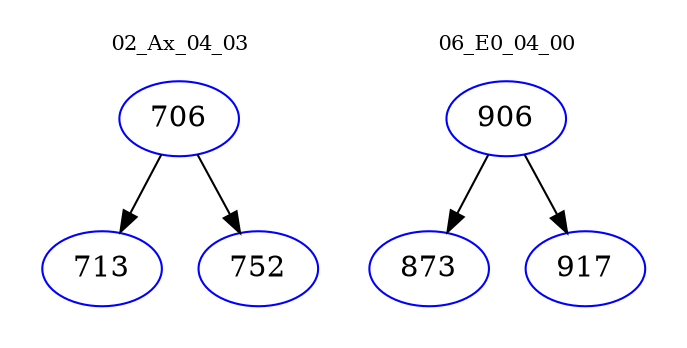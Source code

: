 digraph{
subgraph cluster_0 {
color = white
label = "02_Ax_04_03";
fontsize=10;
T0_706 [label="706", color="blue"]
T0_706 -> T0_713 [color="black"]
T0_713 [label="713", color="blue"]
T0_706 -> T0_752 [color="black"]
T0_752 [label="752", color="blue"]
}
subgraph cluster_1 {
color = white
label = "06_E0_04_00";
fontsize=10;
T1_906 [label="906", color="blue"]
T1_906 -> T1_873 [color="black"]
T1_873 [label="873", color="blue"]
T1_906 -> T1_917 [color="black"]
T1_917 [label="917", color="blue"]
}
}
